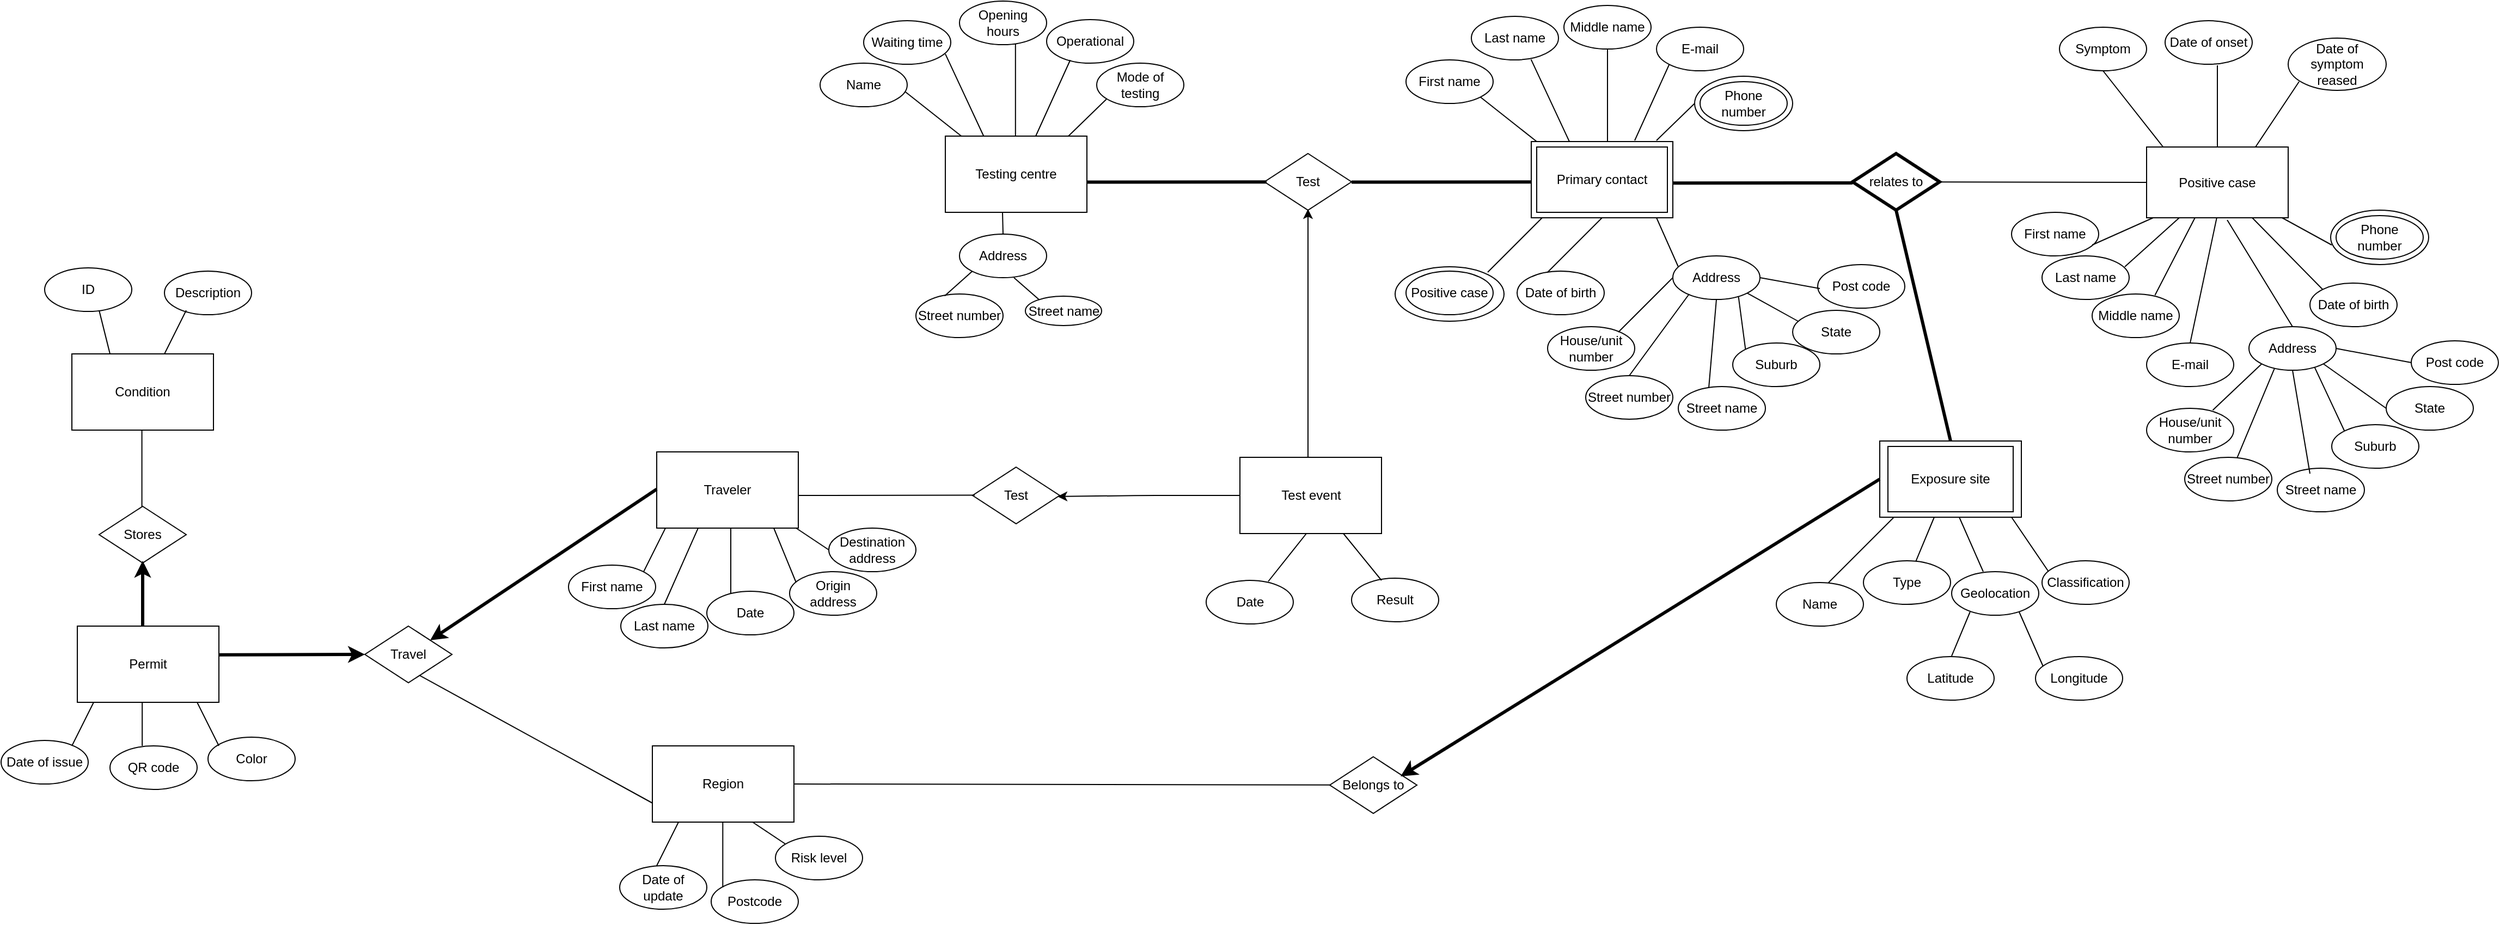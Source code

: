 <mxfile version="14.9.8" type="github">
  <diagram id="R2lEEEUBdFMjLlhIrx00" name="Page-1">
    <mxGraphModel dx="3709" dy="1049" grid="1" gridSize="10" guides="1" tooltips="1" connect="1" arrows="1" fold="1" page="1" pageScale="1" pageWidth="1100" pageHeight="850" math="0" shadow="0" extFonts="Permanent Marker^https://fonts.googleapis.com/css?family=Permanent+Marker">
      <root>
        <mxCell id="0" />
        <mxCell id="1" parent="0" />
        <mxCell id="YlgnMmfE0ZR5ilOv5xmK-1" value="Primary contact" style="rounded=0;whiteSpace=wrap;html=1;" parent="1" vertex="1">
          <mxGeometry x="-287" y="134" width="120" height="60" as="geometry" />
        </mxCell>
        <mxCell id="YlgnMmfE0ZR5ilOv5xmK-2" value="" style="rounded=0;whiteSpace=wrap;html=1;fillColor=none;" parent="1" vertex="1">
          <mxGeometry x="-292" y="129" width="130" height="70" as="geometry" />
        </mxCell>
        <mxCell id="YlgnMmfE0ZR5ilOv5xmK-4" value="" style="endArrow=none;html=1;entryX=1;entryY=1;entryDx=0;entryDy=0;" parent="1" target="YlgnMmfE0ZR5ilOv5xmK-8" edge="1">
          <mxGeometry width="50" height="50" relative="1" as="geometry">
            <mxPoint x="-287" y="129" as="sourcePoint" />
            <mxPoint x="-282" y="94" as="targetPoint" />
          </mxGeometry>
        </mxCell>
        <mxCell id="YlgnMmfE0ZR5ilOv5xmK-5" value="" style="endArrow=none;html=1;entryX=0.685;entryY=0.99;entryDx=0;entryDy=0;entryPerimeter=0;" parent="1" target="YlgnMmfE0ZR5ilOv5xmK-13" edge="1">
          <mxGeometry width="50" height="50" relative="1" as="geometry">
            <mxPoint x="-257" y="129" as="sourcePoint" />
            <mxPoint x="-252" y="94" as="targetPoint" />
          </mxGeometry>
        </mxCell>
        <mxCell id="YlgnMmfE0ZR5ilOv5xmK-6" value="" style="endArrow=none;html=1;entryX=0;entryY=1;entryDx=0;entryDy=0;" parent="1" target="YlgnMmfE0ZR5ilOv5xmK-15" edge="1">
          <mxGeometry width="50" height="50" relative="1" as="geometry">
            <mxPoint x="-197" y="128" as="sourcePoint" />
            <mxPoint x="-192" y="78" as="targetPoint" />
          </mxGeometry>
        </mxCell>
        <mxCell id="YlgnMmfE0ZR5ilOv5xmK-7" value="" style="endArrow=none;html=1;entryX=0;entryY=0.5;entryDx=0;entryDy=0;" parent="1" target="YlgnMmfE0ZR5ilOv5xmK-16" edge="1">
          <mxGeometry width="50" height="50" relative="1" as="geometry">
            <mxPoint x="-177" y="128" as="sourcePoint" />
            <mxPoint x="-167" y="88" as="targetPoint" />
          </mxGeometry>
        </mxCell>
        <mxCell id="YlgnMmfE0ZR5ilOv5xmK-8" value="First name" style="ellipse;whiteSpace=wrap;html=1;fillColor=none;gradientColor=none;" parent="1" vertex="1">
          <mxGeometry x="-407" y="54" width="80" height="40" as="geometry" />
        </mxCell>
        <mxCell id="YlgnMmfE0ZR5ilOv5xmK-9" value="" style="endArrow=none;html=1;entryX=0.5;entryY=1;entryDx=0;entryDy=0;" parent="1" target="YlgnMmfE0ZR5ilOv5xmK-14" edge="1">
          <mxGeometry width="50" height="50" relative="1" as="geometry">
            <mxPoint x="-222" y="129" as="sourcePoint" />
            <mxPoint x="-217" y="94" as="targetPoint" />
          </mxGeometry>
        </mxCell>
        <mxCell id="YlgnMmfE0ZR5ilOv5xmK-11" value="Phone number" style="ellipse;whiteSpace=wrap;html=1;fillColor=none;gradientColor=none;" parent="1" vertex="1">
          <mxGeometry x="-137" y="74" width="80" height="40" as="geometry" />
        </mxCell>
        <mxCell id="YlgnMmfE0ZR5ilOv5xmK-13" value="Last name" style="ellipse;whiteSpace=wrap;html=1;fillColor=none;gradientColor=none;" parent="1" vertex="1">
          <mxGeometry x="-347" y="14" width="80" height="40" as="geometry" />
        </mxCell>
        <mxCell id="YlgnMmfE0ZR5ilOv5xmK-14" value="Middle name" style="ellipse;whiteSpace=wrap;html=1;fillColor=none;gradientColor=none;" parent="1" vertex="1">
          <mxGeometry x="-262" y="4" width="80" height="40" as="geometry" />
        </mxCell>
        <mxCell id="YlgnMmfE0ZR5ilOv5xmK-15" value="E-mail" style="ellipse;whiteSpace=wrap;html=1;fillColor=none;gradientColor=none;" parent="1" vertex="1">
          <mxGeometry x="-177" y="24" width="80" height="40" as="geometry" />
        </mxCell>
        <mxCell id="YlgnMmfE0ZR5ilOv5xmK-16" value="" style="ellipse;whiteSpace=wrap;html=1;fillColor=none;gradientColor=none;" parent="1" vertex="1">
          <mxGeometry x="-142" y="69" width="90" height="50" as="geometry" />
        </mxCell>
        <mxCell id="YlgnMmfE0ZR5ilOv5xmK-17" value="" style="endArrow=none;html=1;" parent="1" edge="1">
          <mxGeometry width="50" height="50" relative="1" as="geometry">
            <mxPoint x="-332" y="249" as="sourcePoint" />
            <mxPoint x="-282" y="199" as="targetPoint" />
          </mxGeometry>
        </mxCell>
        <mxCell id="YlgnMmfE0ZR5ilOv5xmK-18" value="" style="endArrow=none;html=1;" parent="1" edge="1">
          <mxGeometry width="50" height="50" relative="1" as="geometry">
            <mxPoint x="-277" y="249" as="sourcePoint" />
            <mxPoint x="-227" y="199" as="targetPoint" />
          </mxGeometry>
        </mxCell>
        <mxCell id="YlgnMmfE0ZR5ilOv5xmK-20" value="" style="endArrow=none;html=1;" parent="1" edge="1">
          <mxGeometry width="50" height="50" relative="1" as="geometry">
            <mxPoint x="-157" y="244" as="sourcePoint" />
            <mxPoint x="-177" y="199" as="targetPoint" />
          </mxGeometry>
        </mxCell>
        <mxCell id="YlgnMmfE0ZR5ilOv5xmK-21" value="" style="endArrow=none;html=1;exitX=0.5;exitY=0;exitDx=0;exitDy=0;" parent="1" source="YlgnMmfE0ZR5ilOv5xmK-35" edge="1">
          <mxGeometry width="50" height="50" relative="1" as="geometry">
            <mxPoint x="-177" y="319" as="sourcePoint" />
            <mxPoint x="-147" y="269" as="targetPoint" />
          </mxGeometry>
        </mxCell>
        <mxCell id="YlgnMmfE0ZR5ilOv5xmK-22" value="" style="endArrow=none;html=1;entryX=1;entryY=1;entryDx=0;entryDy=0;" parent="1" target="YlgnMmfE0ZR5ilOv5xmK-32" edge="1">
          <mxGeometry width="50" height="50" relative="1" as="geometry">
            <mxPoint x="-47" y="294" as="sourcePoint" />
            <mxPoint x="-52" y="244" as="targetPoint" />
          </mxGeometry>
        </mxCell>
        <mxCell id="YlgnMmfE0ZR5ilOv5xmK-23" value="" style="endArrow=none;html=1;" parent="1" edge="1">
          <mxGeometry width="50" height="50" relative="1" as="geometry">
            <mxPoint x="-212" y="304" as="sourcePoint" />
            <mxPoint x="-162" y="254" as="targetPoint" />
          </mxGeometry>
        </mxCell>
        <mxCell id="YlgnMmfE0ZR5ilOv5xmK-24" value="" style="endArrow=none;html=1;entryX=1;entryY=0.5;entryDx=0;entryDy=0;" parent="1" target="YlgnMmfE0ZR5ilOv5xmK-32" edge="1">
          <mxGeometry width="50" height="50" relative="1" as="geometry">
            <mxPoint x="-27" y="264" as="sourcePoint" />
            <mxPoint x="-37" y="264" as="targetPoint" />
          </mxGeometry>
        </mxCell>
        <mxCell id="YlgnMmfE0ZR5ilOv5xmK-25" value="" style="endArrow=none;html=1;entryX=0.753;entryY=0.93;entryDx=0;entryDy=0;entryPerimeter=0;exitX=0;exitY=0;exitDx=0;exitDy=0;" parent="1" source="YlgnMmfE0ZR5ilOv5xmK-37" target="YlgnMmfE0ZR5ilOv5xmK-32" edge="1">
          <mxGeometry width="50" height="50" relative="1" as="geometry">
            <mxPoint x="-92" y="314" as="sourcePoint" />
            <mxPoint x="-92" y="264" as="targetPoint" />
          </mxGeometry>
        </mxCell>
        <mxCell id="YlgnMmfE0ZR5ilOv5xmK-26" value="" style="endArrow=none;html=1;entryX=0.5;entryY=1;entryDx=0;entryDy=0;exitX=0.35;exitY=0.03;exitDx=0;exitDy=0;exitPerimeter=0;" parent="1" source="YlgnMmfE0ZR5ilOv5xmK-36" target="YlgnMmfE0ZR5ilOv5xmK-32" edge="1">
          <mxGeometry width="50" height="50" relative="1" as="geometry">
            <mxPoint x="-137" y="324" as="sourcePoint" />
            <mxPoint x="-112" y="274" as="targetPoint" />
          </mxGeometry>
        </mxCell>
        <mxCell id="YlgnMmfE0ZR5ilOv5xmK-29" value="" style="ellipse;whiteSpace=wrap;html=1;fillColor=none;gradientColor=none;" parent="1" vertex="1">
          <mxGeometry x="-417" y="244" width="100" height="50" as="geometry" />
        </mxCell>
        <mxCell id="YlgnMmfE0ZR5ilOv5xmK-30" style="edgeStyle=orthogonalEdgeStyle;rounded=0;orthogonalLoop=1;jettySize=auto;html=1;exitX=0.5;exitY=1;exitDx=0;exitDy=0;" parent="1" source="YlgnMmfE0ZR5ilOv5xmK-29" target="YlgnMmfE0ZR5ilOv5xmK-29" edge="1">
          <mxGeometry relative="1" as="geometry" />
        </mxCell>
        <mxCell id="YlgnMmfE0ZR5ilOv5xmK-32" value="Address" style="ellipse;whiteSpace=wrap;html=1;fillColor=none;gradientColor=none;" parent="1" vertex="1">
          <mxGeometry x="-162" y="234" width="80" height="40" as="geometry" />
        </mxCell>
        <mxCell id="YlgnMmfE0ZR5ilOv5xmK-33" value="Date of birth" style="ellipse;whiteSpace=wrap;html=1;fillColor=none;gradientColor=none;" parent="1" vertex="1">
          <mxGeometry x="-305" y="248" width="80" height="40" as="geometry" />
        </mxCell>
        <mxCell id="YlgnMmfE0ZR5ilOv5xmK-34" value="House/unit number" style="ellipse;whiteSpace=wrap;html=1;fillColor=none;gradientColor=none;" parent="1" vertex="1">
          <mxGeometry x="-277" y="299" width="80" height="40" as="geometry" />
        </mxCell>
        <mxCell id="YlgnMmfE0ZR5ilOv5xmK-35" value="Street number" style="ellipse;whiteSpace=wrap;html=1;fillColor=none;gradientColor=none;" parent="1" vertex="1">
          <mxGeometry x="-242" y="344" width="80" height="40" as="geometry" />
        </mxCell>
        <mxCell id="YlgnMmfE0ZR5ilOv5xmK-36" value="Street name" style="ellipse;whiteSpace=wrap;html=1;fillColor=none;gradientColor=none;" parent="1" vertex="1">
          <mxGeometry x="-157" y="354" width="80" height="40" as="geometry" />
        </mxCell>
        <mxCell id="YlgnMmfE0ZR5ilOv5xmK-37" value="Suburb" style="ellipse;whiteSpace=wrap;html=1;fillColor=none;gradientColor=none;" parent="1" vertex="1">
          <mxGeometry x="-107" y="314" width="80" height="40" as="geometry" />
        </mxCell>
        <mxCell id="YlgnMmfE0ZR5ilOv5xmK-38" value="State" style="ellipse;whiteSpace=wrap;html=1;fillColor=none;gradientColor=none;" parent="1" vertex="1">
          <mxGeometry x="-52" y="284" width="80" height="40" as="geometry" />
        </mxCell>
        <mxCell id="YlgnMmfE0ZR5ilOv5xmK-39" value="Post code" style="ellipse;whiteSpace=wrap;html=1;fillColor=none;gradientColor=none;" parent="1" vertex="1">
          <mxGeometry x="-29" y="242" width="80" height="40" as="geometry" />
        </mxCell>
        <mxCell id="YlgnMmfE0ZR5ilOv5xmK-40" value="Positive case" style="ellipse;whiteSpace=wrap;html=1;fillColor=none;gradientColor=none;" parent="1" vertex="1">
          <mxGeometry x="-407" y="248" width="80" height="40" as="geometry" />
        </mxCell>
        <mxCell id="YlgnMmfE0ZR5ilOv5xmK-43" value="Positive case" style="rounded=0;whiteSpace=wrap;html=1;fillColor=none;" parent="1" vertex="1">
          <mxGeometry x="273" y="134" width="130" height="65" as="geometry" />
        </mxCell>
        <mxCell id="YlgnMmfE0ZR5ilOv5xmK-44" value="" style="endArrow=none;html=1;entryX=0.5;entryY=1;entryDx=0;entryDy=0;" parent="1" target="YlgnMmfE0ZR5ilOv5xmK-47" edge="1">
          <mxGeometry width="50" height="50" relative="1" as="geometry">
            <mxPoint x="288.2" y="134" as="sourcePoint" />
            <mxPoint x="253" y="58.6" as="targetPoint" />
          </mxGeometry>
        </mxCell>
        <mxCell id="YlgnMmfE0ZR5ilOv5xmK-45" value="" style="endArrow=none;html=1;exitX=0.5;exitY=0;exitDx=0;exitDy=0;" parent="1" source="YlgnMmfE0ZR5ilOv5xmK-43" edge="1">
          <mxGeometry width="50" height="50" relative="1" as="geometry">
            <mxPoint x="348.2" y="134" as="sourcePoint" />
            <mxPoint x="338" y="59" as="targetPoint" />
          </mxGeometry>
        </mxCell>
        <mxCell id="YlgnMmfE0ZR5ilOv5xmK-46" value="" style="endArrow=none;html=1;" parent="1" edge="1">
          <mxGeometry width="50" height="50" relative="1" as="geometry">
            <mxPoint x="373" y="134" as="sourcePoint" />
            <mxPoint x="413" y="74" as="targetPoint" />
          </mxGeometry>
        </mxCell>
        <mxCell id="YlgnMmfE0ZR5ilOv5xmK-47" value="Symptom" style="ellipse;whiteSpace=wrap;html=1;fillColor=none;gradientColor=none;" parent="1" vertex="1">
          <mxGeometry x="193" y="24" width="80" height="40" as="geometry" />
        </mxCell>
        <mxCell id="YlgnMmfE0ZR5ilOv5xmK-48" value="Date of onset" style="ellipse;whiteSpace=wrap;html=1;fillColor=none;gradientColor=none;" parent="1" vertex="1">
          <mxGeometry x="290" y="18" width="80" height="40" as="geometry" />
        </mxCell>
        <mxCell id="YlgnMmfE0ZR5ilOv5xmK-49" value="Date of symptom reased" style="ellipse;whiteSpace=wrap;html=1;fillColor=none;gradientColor=none;" parent="1" vertex="1">
          <mxGeometry x="403" y="34" width="90" height="48" as="geometry" />
        </mxCell>
        <mxCell id="YlgnMmfE0ZR5ilOv5xmK-50" value="" style="endArrow=none;html=1;exitX=0.5;exitY=0;exitDx=0;exitDy=0;" parent="1" source="YlgnMmfE0ZR5ilOv5xmK-61" edge="1">
          <mxGeometry width="50" height="50" relative="1" as="geometry">
            <mxPoint x="333" y="274" as="sourcePoint" />
            <mxPoint x="337.41" y="199.0" as="targetPoint" />
          </mxGeometry>
        </mxCell>
        <mxCell id="YlgnMmfE0ZR5ilOv5xmK-51" value="" style="endArrow=none;html=1;" parent="1" edge="1">
          <mxGeometry width="50" height="50" relative="1" as="geometry">
            <mxPoint x="223" y="224" as="sourcePoint" />
            <mxPoint x="279.0" y="199" as="targetPoint" />
          </mxGeometry>
        </mxCell>
        <mxCell id="YlgnMmfE0ZR5ilOv5xmK-52" value="" style="endArrow=none;html=1;" parent="1" edge="1">
          <mxGeometry width="50" height="50" relative="1" as="geometry">
            <mxPoint x="253" y="244" as="sourcePoint" />
            <mxPoint x="303.0" y="199" as="targetPoint" />
          </mxGeometry>
        </mxCell>
        <mxCell id="YlgnMmfE0ZR5ilOv5xmK-53" value="" style="endArrow=none;html=1;exitX=0.5;exitY=0;exitDx=0;exitDy=0;" parent="1" source="YlgnMmfE0ZR5ilOv5xmK-78" edge="1">
          <mxGeometry width="50" height="50" relative="1" as="geometry">
            <mxPoint x="383" y="324" as="sourcePoint" />
            <mxPoint x="347" y="201" as="targetPoint" />
          </mxGeometry>
        </mxCell>
        <mxCell id="YlgnMmfE0ZR5ilOv5xmK-54" value="" style="endArrow=none;html=1;exitX=0;exitY=0;exitDx=0;exitDy=0;" parent="1" source="YlgnMmfE0ZR5ilOv5xmK-63" edge="1">
          <mxGeometry width="50" height="50" relative="1" as="geometry">
            <mxPoint x="393" y="274" as="sourcePoint" />
            <mxPoint x="370.0" y="199" as="targetPoint" />
          </mxGeometry>
        </mxCell>
        <mxCell id="YlgnMmfE0ZR5ilOv5xmK-55" value="" style="endArrow=none;html=1;" parent="1" edge="1">
          <mxGeometry width="50" height="50" relative="1" as="geometry">
            <mxPoint x="443" y="224" as="sourcePoint" />
            <mxPoint x="397.41" y="199" as="targetPoint" />
          </mxGeometry>
        </mxCell>
        <mxCell id="YlgnMmfE0ZR5ilOv5xmK-56" value="" style="endArrow=none;html=1;exitX=0.721;exitY=0.029;exitDx=0;exitDy=0;exitPerimeter=0;" parent="1" source="YlgnMmfE0ZR5ilOv5xmK-60" edge="1">
          <mxGeometry width="50" height="50" relative="1" as="geometry">
            <mxPoint x="293" y="264" as="sourcePoint" />
            <mxPoint x="317.41" y="199" as="targetPoint" />
          </mxGeometry>
        </mxCell>
        <mxCell id="YlgnMmfE0ZR5ilOv5xmK-58" value="First name" style="ellipse;whiteSpace=wrap;html=1;fillColor=none;gradientColor=none;" parent="1" vertex="1">
          <mxGeometry x="149" y="194" width="80" height="40" as="geometry" />
        </mxCell>
        <mxCell id="YlgnMmfE0ZR5ilOv5xmK-59" value="Last name" style="ellipse;whiteSpace=wrap;html=1;fillColor=none;gradientColor=none;" parent="1" vertex="1">
          <mxGeometry x="177" y="234" width="80" height="40" as="geometry" />
        </mxCell>
        <mxCell id="YlgnMmfE0ZR5ilOv5xmK-60" value="Middle name" style="ellipse;whiteSpace=wrap;html=1;fillColor=none;gradientColor=none;" parent="1" vertex="1">
          <mxGeometry x="223" y="269" width="80" height="40" as="geometry" />
        </mxCell>
        <mxCell id="YlgnMmfE0ZR5ilOv5xmK-61" value="E-mail" style="ellipse;whiteSpace=wrap;html=1;fillColor=none;gradientColor=none;" parent="1" vertex="1">
          <mxGeometry x="273" y="314" width="80" height="40" as="geometry" />
        </mxCell>
        <mxCell id="YlgnMmfE0ZR5ilOv5xmK-63" value="Date of birth" style="ellipse;whiteSpace=wrap;html=1;fillColor=none;gradientColor=none;" parent="1" vertex="1">
          <mxGeometry x="423" y="259" width="80" height="40" as="geometry" />
        </mxCell>
        <mxCell id="YlgnMmfE0ZR5ilOv5xmK-66" value="House/unit number" style="ellipse;whiteSpace=wrap;html=1;fillColor=none;gradientColor=none;" parent="1" vertex="1">
          <mxGeometry x="273" y="374" width="80" height="40" as="geometry" />
        </mxCell>
        <mxCell id="YlgnMmfE0ZR5ilOv5xmK-67" value="Street number" style="ellipse;whiteSpace=wrap;html=1;fillColor=none;gradientColor=none;" parent="1" vertex="1">
          <mxGeometry x="308" y="419" width="80" height="40" as="geometry" />
        </mxCell>
        <mxCell id="YlgnMmfE0ZR5ilOv5xmK-68" value="Street name" style="ellipse;whiteSpace=wrap;html=1;fillColor=none;gradientColor=none;" parent="1" vertex="1">
          <mxGeometry x="393" y="429" width="80" height="40" as="geometry" />
        </mxCell>
        <mxCell id="YlgnMmfE0ZR5ilOv5xmK-69" value="Suburb" style="ellipse;whiteSpace=wrap;html=1;fillColor=none;gradientColor=none;" parent="1" vertex="1">
          <mxGeometry x="443" y="389" width="80" height="40" as="geometry" />
        </mxCell>
        <mxCell id="YlgnMmfE0ZR5ilOv5xmK-70" value="State" style="ellipse;whiteSpace=wrap;html=1;fillColor=none;gradientColor=none;" parent="1" vertex="1">
          <mxGeometry x="493" y="354" width="80" height="40" as="geometry" />
        </mxCell>
        <mxCell id="YlgnMmfE0ZR5ilOv5xmK-71" value="Post code" style="ellipse;whiteSpace=wrap;html=1;fillColor=none;gradientColor=none;" parent="1" vertex="1">
          <mxGeometry x="516" y="312" width="80" height="40" as="geometry" />
        </mxCell>
        <mxCell id="YlgnMmfE0ZR5ilOv5xmK-72" value="" style="endArrow=none;html=1;entryX=0.292;entryY=0.964;entryDx=0;entryDy=0;entryPerimeter=0;" parent="1" source="YlgnMmfE0ZR5ilOv5xmK-67" target="YlgnMmfE0ZR5ilOv5xmK-78" edge="1">
          <mxGeometry width="50" height="50" relative="1" as="geometry">
            <mxPoint x="318" y="434" as="sourcePoint" />
            <mxPoint x="373" y="359" as="targetPoint" />
          </mxGeometry>
        </mxCell>
        <mxCell id="YlgnMmfE0ZR5ilOv5xmK-73" value="" style="endArrow=none;html=1;entryX=1;entryY=1;entryDx=0;entryDy=0;exitX=0;exitY=0.5;exitDx=0;exitDy=0;" parent="1" source="YlgnMmfE0ZR5ilOv5xmK-70" target="YlgnMmfE0ZR5ilOv5xmK-78" edge="1">
          <mxGeometry width="50" height="50" relative="1" as="geometry">
            <mxPoint x="473" y="384" as="sourcePoint" />
            <mxPoint x="468" y="334" as="targetPoint" />
          </mxGeometry>
        </mxCell>
        <mxCell id="YlgnMmfE0ZR5ilOv5xmK-74" value="" style="endArrow=none;html=1;exitX=0.759;exitY=0.043;exitDx=0;exitDy=0;exitPerimeter=0;entryX=0;entryY=1;entryDx=0;entryDy=0;" parent="1" source="YlgnMmfE0ZR5ilOv5xmK-66" target="YlgnMmfE0ZR5ilOv5xmK-78" edge="1">
          <mxGeometry width="50" height="50" relative="1" as="geometry">
            <mxPoint x="308" y="394" as="sourcePoint" />
            <mxPoint x="358" y="344" as="targetPoint" />
          </mxGeometry>
        </mxCell>
        <mxCell id="YlgnMmfE0ZR5ilOv5xmK-75" value="" style="endArrow=none;html=1;entryX=1;entryY=0.5;entryDx=0;entryDy=0;exitX=0;exitY=0.5;exitDx=0;exitDy=0;" parent="1" source="YlgnMmfE0ZR5ilOv5xmK-71" target="YlgnMmfE0ZR5ilOv5xmK-78" edge="1">
          <mxGeometry width="50" height="50" relative="1" as="geometry">
            <mxPoint x="493" y="354" as="sourcePoint" />
            <mxPoint x="483" y="354" as="targetPoint" />
          </mxGeometry>
        </mxCell>
        <mxCell id="YlgnMmfE0ZR5ilOv5xmK-76" value="" style="endArrow=none;html=1;entryX=0.753;entryY=0.93;entryDx=0;entryDy=0;entryPerimeter=0;exitX=0;exitY=0;exitDx=0;exitDy=0;" parent="1" source="YlgnMmfE0ZR5ilOv5xmK-69" target="YlgnMmfE0ZR5ilOv5xmK-78" edge="1">
          <mxGeometry width="50" height="50" relative="1" as="geometry">
            <mxPoint x="424.716" y="409.858" as="sourcePoint" />
            <mxPoint x="428" y="354" as="targetPoint" />
          </mxGeometry>
        </mxCell>
        <mxCell id="YlgnMmfE0ZR5ilOv5xmK-77" value="" style="endArrow=none;html=1;entryX=0.5;entryY=1;entryDx=0;entryDy=0;" parent="1" target="YlgnMmfE0ZR5ilOv5xmK-78" edge="1">
          <mxGeometry width="50" height="50" relative="1" as="geometry">
            <mxPoint x="423" y="434" as="sourcePoint" />
            <mxPoint x="408" y="364" as="targetPoint" />
          </mxGeometry>
        </mxCell>
        <mxCell id="YlgnMmfE0ZR5ilOv5xmK-78" value="Address" style="ellipse;whiteSpace=wrap;html=1;fillColor=none;gradientColor=none;" parent="1" vertex="1">
          <mxGeometry x="367" y="299" width="80" height="40" as="geometry" />
        </mxCell>
        <mxCell id="YlgnMmfE0ZR5ilOv5xmK-83" value="Phone number" style="ellipse;whiteSpace=wrap;html=1;fillColor=none;gradientColor=none;" parent="1" vertex="1">
          <mxGeometry x="447" y="197" width="80" height="40" as="geometry" />
        </mxCell>
        <mxCell id="YlgnMmfE0ZR5ilOv5xmK-84" value="" style="ellipse;whiteSpace=wrap;html=1;fillColor=none;gradientColor=none;" parent="1" vertex="1">
          <mxGeometry x="442" y="192" width="90" height="50" as="geometry" />
        </mxCell>
        <mxCell id="YlgnMmfE0ZR5ilOv5xmK-86" value="" style="endArrow=none;html=1;strokeWidth=3;entryX=0;entryY=0.5;entryDx=0;entryDy=0;" parent="1" edge="1">
          <mxGeometry width="50" height="50" relative="1" as="geometry">
            <mxPoint x="-162" y="167.08" as="sourcePoint" />
            <mxPoint x="3" y="167" as="targetPoint" />
          </mxGeometry>
        </mxCell>
        <mxCell id="YlgnMmfE0ZR5ilOv5xmK-87" value="relates to" style="rhombus;whiteSpace=wrap;html=1;fillColor=none;gradientColor=none;strokeWidth=3;" parent="1" vertex="1">
          <mxGeometry x="3" y="140" width="80" height="52" as="geometry" />
        </mxCell>
        <mxCell id="YlgnMmfE0ZR5ilOv5xmK-88" value="" style="endArrow=none;html=1;entryX=0;entryY=0.5;entryDx=0;entryDy=0;" parent="1" target="YlgnMmfE0ZR5ilOv5xmK-43" edge="1">
          <mxGeometry width="50" height="50" relative="1" as="geometry">
            <mxPoint x="83" y="166.15" as="sourcePoint" />
            <mxPoint x="248.024" y="166.086" as="targetPoint" />
          </mxGeometry>
        </mxCell>
        <mxCell id="YlgnMmfE0ZR5ilOv5xmK-90" value="" style="endArrow=none;html=1;strokeWidth=3;entryX=0.5;entryY=0;entryDx=0;entryDy=0;" parent="1" target="YlgnMmfE0ZR5ilOv5xmK-91" edge="1">
          <mxGeometry width="50" height="50" relative="1" as="geometry">
            <mxPoint x="43" y="192.08" as="sourcePoint" />
            <mxPoint x="93" y="409" as="targetPoint" />
          </mxGeometry>
        </mxCell>
        <mxCell id="YlgnMmfE0ZR5ilOv5xmK-91" value="Exposure site" style="rounded=0;whiteSpace=wrap;html=1;fillColor=none;" parent="1" vertex="1">
          <mxGeometry x="28" y="404" width="130" height="70" as="geometry" />
        </mxCell>
        <mxCell id="YlgnMmfE0ZR5ilOv5xmK-94" value="" style="rounded=0;whiteSpace=wrap;html=1;fillColor=none;" parent="1" vertex="1">
          <mxGeometry x="35.5" y="409" width="115" height="60" as="geometry" />
        </mxCell>
        <mxCell id="YlgnMmfE0ZR5ilOv5xmK-95" value="" style="endArrow=none;html=1;" parent="1" edge="1">
          <mxGeometry width="50" height="50" relative="1" as="geometry">
            <mxPoint x="-19" y="534" as="sourcePoint" />
            <mxPoint x="41" y="474" as="targetPoint" />
          </mxGeometry>
        </mxCell>
        <mxCell id="YlgnMmfE0ZR5ilOv5xmK-96" value="" style="endArrow=none;html=1;startArrow=none;" parent="1" source="YlgnMmfE0ZR5ilOv5xmK-100" edge="1">
          <mxGeometry width="50" height="50" relative="1" as="geometry">
            <mxPoint x="28" y="524" as="sourcePoint" />
            <mxPoint x="78" y="474" as="targetPoint" />
          </mxGeometry>
        </mxCell>
        <mxCell id="YlgnMmfE0ZR5ilOv5xmK-97" value="" style="endArrow=none;html=1;" parent="1" edge="1">
          <mxGeometry width="50" height="50" relative="1" as="geometry">
            <mxPoint x="123" y="524" as="sourcePoint" />
            <mxPoint x="101" y="474" as="targetPoint" />
          </mxGeometry>
        </mxCell>
        <mxCell id="YlgnMmfE0ZR5ilOv5xmK-98" value="" style="endArrow=none;html=1;" parent="1" edge="1">
          <mxGeometry width="50" height="50" relative="1" as="geometry">
            <mxPoint x="183" y="524" as="sourcePoint" />
            <mxPoint x="149" y="474" as="targetPoint" />
          </mxGeometry>
        </mxCell>
        <mxCell id="YlgnMmfE0ZR5ilOv5xmK-99" value="Name" style="ellipse;whiteSpace=wrap;html=1;fillColor=none;gradientColor=none;" parent="1" vertex="1">
          <mxGeometry x="-67" y="534" width="80" height="40" as="geometry" />
        </mxCell>
        <mxCell id="YlgnMmfE0ZR5ilOv5xmK-100" value="Type" style="ellipse;whiteSpace=wrap;html=1;fillColor=none;gradientColor=none;" parent="1" vertex="1">
          <mxGeometry x="13" y="514" width="80" height="40" as="geometry" />
        </mxCell>
        <mxCell id="YlgnMmfE0ZR5ilOv5xmK-102" value="Geolocation" style="ellipse;whiteSpace=wrap;html=1;fillColor=none;gradientColor=none;" parent="1" vertex="1">
          <mxGeometry x="94" y="524" width="80" height="40" as="geometry" />
        </mxCell>
        <mxCell id="YlgnMmfE0ZR5ilOv5xmK-103" value="Classification" style="ellipse;whiteSpace=wrap;html=1;fillColor=none;gradientColor=none;" parent="1" vertex="1">
          <mxGeometry x="177" y="514" width="80" height="40" as="geometry" />
        </mxCell>
        <mxCell id="YlgnMmfE0ZR5ilOv5xmK-104" value="" style="endArrow=none;html=1;" parent="1" edge="1">
          <mxGeometry width="50" height="50" relative="1" as="geometry">
            <mxPoint x="178" y="611" as="sourcePoint" />
            <mxPoint x="156.0" y="561" as="targetPoint" />
          </mxGeometry>
        </mxCell>
        <mxCell id="YlgnMmfE0ZR5ilOv5xmK-105" value="" style="endArrow=none;html=1;startArrow=none;" parent="1" edge="1">
          <mxGeometry width="50" height="50" relative="1" as="geometry">
            <mxPoint x="94" y="601.41" as="sourcePoint" />
            <mxPoint x="110.896" y="560.995" as="targetPoint" />
          </mxGeometry>
        </mxCell>
        <mxCell id="YlgnMmfE0ZR5ilOv5xmK-106" value="Latitude" style="ellipse;whiteSpace=wrap;html=1;fillColor=none;gradientColor=none;" parent="1" vertex="1">
          <mxGeometry x="53" y="602" width="80" height="40" as="geometry" />
        </mxCell>
        <mxCell id="YlgnMmfE0ZR5ilOv5xmK-107" value="Longitude" style="ellipse;whiteSpace=wrap;html=1;fillColor=none;gradientColor=none;" parent="1" vertex="1">
          <mxGeometry x="171" y="602" width="80" height="40" as="geometry" />
        </mxCell>
        <mxCell id="YlgnMmfE0ZR5ilOv5xmK-108" value="Test" style="rhombus;whiteSpace=wrap;html=1;fillColor=none;gradientColor=none;" parent="1" vertex="1">
          <mxGeometry x="-537" y="140" width="80" height="52" as="geometry" />
        </mxCell>
        <mxCell id="YlgnMmfE0ZR5ilOv5xmK-109" value="" style="endArrow=none;html=1;strokeWidth=3;entryX=0;entryY=0.5;entryDx=0;entryDy=0;" parent="1" edge="1">
          <mxGeometry width="50" height="50" relative="1" as="geometry">
            <mxPoint x="-457" y="166.24" as="sourcePoint" />
            <mxPoint x="-292" y="166.16" as="targetPoint" />
          </mxGeometry>
        </mxCell>
        <mxCell id="YlgnMmfE0ZR5ilOv5xmK-110" value="" style="endArrow=none;html=1;strokeWidth=3;entryX=0;entryY=0.5;entryDx=0;entryDy=0;" parent="1" edge="1">
          <mxGeometry width="50" height="50" relative="1" as="geometry">
            <mxPoint x="-700.0" y="166.24" as="sourcePoint" />
            <mxPoint x="-535" y="166.16" as="targetPoint" />
          </mxGeometry>
        </mxCell>
        <mxCell id="YlgnMmfE0ZR5ilOv5xmK-111" value="Testing centre" style="rounded=0;whiteSpace=wrap;html=1;fillColor=none;" parent="1" vertex="1">
          <mxGeometry x="-830" y="124" width="130" height="70" as="geometry" />
        </mxCell>
        <mxCell id="YlgnMmfE0ZR5ilOv5xmK-112" value="" style="endArrow=none;html=1;entryX=1;entryY=1;entryDx=0;entryDy=0;" parent="1" edge="1">
          <mxGeometry width="50" height="50" relative="1" as="geometry">
            <mxPoint x="-815.28" y="124" as="sourcePoint" />
            <mxPoint x="-866.996" y="83.142" as="targetPoint" />
          </mxGeometry>
        </mxCell>
        <mxCell id="YlgnMmfE0ZR5ilOv5xmK-113" value="" style="endArrow=none;html=1;entryX=0.685;entryY=0.99;entryDx=0;entryDy=0;entryPerimeter=0;" parent="1" edge="1">
          <mxGeometry width="50" height="50" relative="1" as="geometry">
            <mxPoint x="-794.8" y="124" as="sourcePoint" />
            <mxPoint x="-830.0" y="48.6" as="targetPoint" />
          </mxGeometry>
        </mxCell>
        <mxCell id="YlgnMmfE0ZR5ilOv5xmK-114" value="" style="endArrow=none;html=1;entryX=0.5;entryY=1;entryDx=0;entryDy=0;" parent="1" edge="1">
          <mxGeometry width="50" height="50" relative="1" as="geometry">
            <mxPoint x="-765.59" y="124" as="sourcePoint" />
            <mxPoint x="-765.59" y="39" as="targetPoint" />
          </mxGeometry>
        </mxCell>
        <mxCell id="YlgnMmfE0ZR5ilOv5xmK-115" value="" style="endArrow=none;html=1;entryX=0;entryY=1;entryDx=0;entryDy=0;" parent="1" edge="1">
          <mxGeometry width="50" height="50" relative="1" as="geometry">
            <mxPoint x="-747" y="124" as="sourcePoint" />
            <mxPoint x="-715.284" y="54.142" as="targetPoint" />
          </mxGeometry>
        </mxCell>
        <mxCell id="YlgnMmfE0ZR5ilOv5xmK-116" value="" style="endArrow=none;html=1;entryX=0;entryY=0.5;entryDx=0;entryDy=0;" parent="1" edge="1">
          <mxGeometry width="50" height="50" relative="1" as="geometry">
            <mxPoint x="-717" y="124" as="sourcePoint" />
            <mxPoint x="-682" y="90" as="targetPoint" />
          </mxGeometry>
        </mxCell>
        <mxCell id="YlgnMmfE0ZR5ilOv5xmK-117" value="Name" style="ellipse;whiteSpace=wrap;html=1;fillColor=none;gradientColor=none;" parent="1" vertex="1">
          <mxGeometry x="-945" y="57" width="80" height="40" as="geometry" />
        </mxCell>
        <mxCell id="YlgnMmfE0ZR5ilOv5xmK-118" value="&lt;span&gt;Waiting time&lt;/span&gt;" style="ellipse;whiteSpace=wrap;html=1;fillColor=none;gradientColor=none;" parent="1" vertex="1">
          <mxGeometry x="-905" y="18" width="80" height="40" as="geometry" />
        </mxCell>
        <mxCell id="YlgnMmfE0ZR5ilOv5xmK-119" value="Opening hours" style="ellipse;whiteSpace=wrap;html=1;fillColor=none;gradientColor=none;" parent="1" vertex="1">
          <mxGeometry x="-817" width="80" height="40" as="geometry" />
        </mxCell>
        <mxCell id="YlgnMmfE0ZR5ilOv5xmK-120" value="Mode of testing" style="ellipse;whiteSpace=wrap;html=1;fillColor=none;gradientColor=none;" parent="1" vertex="1">
          <mxGeometry x="-691" y="57" width="80" height="40" as="geometry" />
        </mxCell>
        <mxCell id="YlgnMmfE0ZR5ilOv5xmK-121" value="Operational" style="ellipse;whiteSpace=wrap;html=1;fillColor=none;gradientColor=none;" parent="1" vertex="1">
          <mxGeometry x="-737" y="17" width="80" height="40" as="geometry" />
        </mxCell>
        <mxCell id="YlgnMmfE0ZR5ilOv5xmK-122" value="" style="endArrow=none;html=1;entryX=0.5;entryY=1;entryDx=0;entryDy=0;exitX=0.5;exitY=0;exitDx=0;exitDy=0;" parent="1" source="YlgnMmfE0ZR5ilOv5xmK-123" edge="1">
          <mxGeometry width="50" height="50" relative="1" as="geometry">
            <mxPoint x="-777" y="244" as="sourcePoint" />
            <mxPoint x="-777.5" y="194" as="targetPoint" />
          </mxGeometry>
        </mxCell>
        <mxCell id="YlgnMmfE0ZR5ilOv5xmK-123" value="Address" style="ellipse;whiteSpace=wrap;html=1;fillColor=none;gradientColor=none;" parent="1" vertex="1">
          <mxGeometry x="-817" y="214" width="80" height="40" as="geometry" />
        </mxCell>
        <mxCell id="YlgnMmfE0ZR5ilOv5xmK-124" value="" style="endArrow=none;html=1;entryX=0;entryY=1;entryDx=0;entryDy=0;exitX=0.33;exitY=0.043;exitDx=0;exitDy=0;exitPerimeter=0;" parent="1" source="YlgnMmfE0ZR5ilOv5xmK-126" target="YlgnMmfE0ZR5ilOv5xmK-123" edge="1">
          <mxGeometry width="50" height="50" relative="1" as="geometry">
            <mxPoint x="-831" y="272" as="sourcePoint" />
            <mxPoint x="-827.5" y="236.0" as="targetPoint" />
          </mxGeometry>
        </mxCell>
        <mxCell id="YlgnMmfE0ZR5ilOv5xmK-125" value="" style="endArrow=none;html=1;entryX=0.5;entryY=1;entryDx=0;entryDy=0;exitX=0.183;exitY=0.127;exitDx=0;exitDy=0;exitPerimeter=0;" parent="1" source="YlgnMmfE0ZR5ilOv5xmK-127" edge="1">
          <mxGeometry width="50" height="50" relative="1" as="geometry">
            <mxPoint x="-746.5" y="278" as="sourcePoint" />
            <mxPoint x="-767" y="254.0" as="targetPoint" />
          </mxGeometry>
        </mxCell>
        <mxCell id="YlgnMmfE0ZR5ilOv5xmK-126" value="Street number" style="ellipse;whiteSpace=wrap;html=1;fillColor=none;gradientColor=none;" parent="1" vertex="1">
          <mxGeometry x="-857" y="269" width="80" height="40" as="geometry" />
        </mxCell>
        <mxCell id="YlgnMmfE0ZR5ilOv5xmK-127" value="Street name" style="ellipse;whiteSpace=wrap;html=1;fillColor=none;gradientColor=none;" parent="1" vertex="1">
          <mxGeometry x="-756.5" y="271" width="70" height="27" as="geometry" />
        </mxCell>
        <mxCell id="YlgnMmfE0ZR5ilOv5xmK-129" value="" style="endArrow=classic;html=1;strokeWidth=1;" parent="1" edge="1">
          <mxGeometry width="50" height="50" relative="1" as="geometry">
            <mxPoint x="-497" y="419" as="sourcePoint" />
            <mxPoint x="-497" y="191" as="targetPoint" />
            <Array as="points">
              <mxPoint x="-497" y="244" />
            </Array>
          </mxGeometry>
        </mxCell>
        <mxCell id="YlgnMmfE0ZR5ilOv5xmK-130" value="Test event" style="rounded=0;whiteSpace=wrap;html=1;fillColor=none;" parent="1" vertex="1">
          <mxGeometry x="-559.5" y="419" width="130" height="70" as="geometry" />
        </mxCell>
        <mxCell id="YlgnMmfE0ZR5ilOv5xmK-131" value="" style="endArrow=none;html=1;entryX=0;entryY=0.5;entryDx=0;entryDy=0;" parent="1" edge="1">
          <mxGeometry width="50" height="50" relative="1" as="geometry">
            <mxPoint x="-533.5" y="533" as="sourcePoint" />
            <mxPoint x="-498.5" y="489" as="targetPoint" />
          </mxGeometry>
        </mxCell>
        <mxCell id="YlgnMmfE0ZR5ilOv5xmK-132" value="" style="endArrow=none;html=1;entryX=0;entryY=0.5;entryDx=0;entryDy=0;" parent="1" edge="1">
          <mxGeometry width="50" height="50" relative="1" as="geometry">
            <mxPoint x="-429.5" y="532" as="sourcePoint" />
            <mxPoint x="-464.5" y="489" as="targetPoint" />
          </mxGeometry>
        </mxCell>
        <mxCell id="YlgnMmfE0ZR5ilOv5xmK-133" value="Date" style="ellipse;whiteSpace=wrap;html=1;fillColor=none;gradientColor=none;" parent="1" vertex="1">
          <mxGeometry x="-590.5" y="532" width="80" height="40" as="geometry" />
        </mxCell>
        <mxCell id="YlgnMmfE0ZR5ilOv5xmK-134" value="Result" style="ellipse;whiteSpace=wrap;html=1;fillColor=none;gradientColor=none;" parent="1" vertex="1">
          <mxGeometry x="-457" y="530" width="80" height="40" as="geometry" />
        </mxCell>
        <mxCell id="YlgnMmfE0ZR5ilOv5xmK-135" value="" style="endArrow=classic;html=1;strokeWidth=1;exitX=0;exitY=0.5;exitDx=0;exitDy=0;" parent="1" source="YlgnMmfE0ZR5ilOv5xmK-130" edge="1">
          <mxGeometry width="50" height="50" relative="1" as="geometry">
            <mxPoint x="-699.5" y="581" as="sourcePoint" />
            <mxPoint x="-727" y="455" as="targetPoint" />
            <Array as="points">
              <mxPoint x="-646.5" y="454" />
            </Array>
          </mxGeometry>
        </mxCell>
        <mxCell id="YlgnMmfE0ZR5ilOv5xmK-138" value="Traveler" style="rounded=0;whiteSpace=wrap;html=1;fillColor=none;" parent="1" vertex="1">
          <mxGeometry x="-1095" y="414" width="130" height="70" as="geometry" />
        </mxCell>
        <mxCell id="YlgnMmfE0ZR5ilOv5xmK-139" value="Test" style="rhombus;whiteSpace=wrap;html=1;fillColor=none;gradientColor=none;" parent="1" vertex="1">
          <mxGeometry x="-805" y="428" width="80" height="52" as="geometry" />
        </mxCell>
        <mxCell id="YlgnMmfE0ZR5ilOv5xmK-140" value="" style="endArrow=none;html=1;entryX=0;entryY=0.5;entryDx=0;entryDy=0;" parent="1" edge="1">
          <mxGeometry width="50" height="50" relative="1" as="geometry">
            <mxPoint x="-965" y="454" as="sourcePoint" />
            <mxPoint x="-803" y="453.76" as="targetPoint" />
          </mxGeometry>
        </mxCell>
        <mxCell id="YlgnMmfE0ZR5ilOv5xmK-141" value="" style="endArrow=none;html=1;entryX=0.5;entryY=1;entryDx=0;entryDy=0;" parent="1" edge="1">
          <mxGeometry width="50" height="50" relative="1" as="geometry">
            <mxPoint x="-1027" y="544" as="sourcePoint" />
            <mxPoint x="-1027" y="484" as="targetPoint" />
          </mxGeometry>
        </mxCell>
        <mxCell id="YlgnMmfE0ZR5ilOv5xmK-142" value="" style="endArrow=none;html=1;entryX=0.5;entryY=1;entryDx=0;entryDy=0;exitX=0.5;exitY=0;exitDx=0;exitDy=0;" parent="1" source="YlgnMmfE0ZR5ilOv5xmK-147" edge="1">
          <mxGeometry width="50" height="50" relative="1" as="geometry">
            <mxPoint x="-1067" y="534" as="sourcePoint" />
            <mxPoint x="-1057" y="484" as="targetPoint" />
          </mxGeometry>
        </mxCell>
        <mxCell id="YlgnMmfE0ZR5ilOv5xmK-143" value="" style="endArrow=none;html=1;entryX=0.5;entryY=1;entryDx=0;entryDy=0;" parent="1" edge="1">
          <mxGeometry width="50" height="50" relative="1" as="geometry">
            <mxPoint x="-967" y="534" as="sourcePoint" />
            <mxPoint x="-987.5" y="484" as="targetPoint" />
          </mxGeometry>
        </mxCell>
        <mxCell id="YlgnMmfE0ZR5ilOv5xmK-144" value="" style="endArrow=none;html=1;entryX=0.5;entryY=1;entryDx=0;entryDy=0;" parent="1" edge="1">
          <mxGeometry width="50" height="50" relative="1" as="geometry">
            <mxPoint x="-1107" y="524" as="sourcePoint" />
            <mxPoint x="-1087" y="484" as="targetPoint" />
          </mxGeometry>
        </mxCell>
        <mxCell id="YlgnMmfE0ZR5ilOv5xmK-145" value="" style="endArrow=none;html=1;entryX=0.5;entryY=1;entryDx=0;entryDy=0;" parent="1" edge="1">
          <mxGeometry width="50" height="50" relative="1" as="geometry">
            <mxPoint x="-937" y="504" as="sourcePoint" />
            <mxPoint x="-967" y="484" as="targetPoint" />
          </mxGeometry>
        </mxCell>
        <mxCell id="YlgnMmfE0ZR5ilOv5xmK-146" value="First name" style="ellipse;whiteSpace=wrap;html=1;fillColor=none;gradientColor=none;" parent="1" vertex="1">
          <mxGeometry x="-1176" y="518" width="80" height="40" as="geometry" />
        </mxCell>
        <mxCell id="YlgnMmfE0ZR5ilOv5xmK-147" value="Last name" style="ellipse;whiteSpace=wrap;html=1;fillColor=none;gradientColor=none;" parent="1" vertex="1">
          <mxGeometry x="-1128" y="554" width="80" height="40" as="geometry" />
        </mxCell>
        <mxCell id="YlgnMmfE0ZR5ilOv5xmK-148" value="Date" style="ellipse;whiteSpace=wrap;html=1;fillColor=none;gradientColor=none;" parent="1" vertex="1">
          <mxGeometry x="-1049" y="542" width="80" height="40" as="geometry" />
        </mxCell>
        <mxCell id="YlgnMmfE0ZR5ilOv5xmK-149" value="Origin address" style="ellipse;whiteSpace=wrap;html=1;fillColor=none;gradientColor=none;" parent="1" vertex="1">
          <mxGeometry x="-973" y="524" width="80" height="40" as="geometry" />
        </mxCell>
        <mxCell id="YlgnMmfE0ZR5ilOv5xmK-150" value="Destination address" style="ellipse;whiteSpace=wrap;html=1;fillColor=none;gradientColor=none;" parent="1" vertex="1">
          <mxGeometry x="-937" y="484" width="80" height="40" as="geometry" />
        </mxCell>
        <mxCell id="YlgnMmfE0ZR5ilOv5xmK-151" value="Travel" style="rhombus;whiteSpace=wrap;html=1;fillColor=none;gradientColor=none;" parent="1" vertex="1">
          <mxGeometry x="-1363" y="574" width="80" height="52" as="geometry" />
        </mxCell>
        <mxCell id="YlgnMmfE0ZR5ilOv5xmK-152" value="Region" style="rounded=0;whiteSpace=wrap;html=1;fillColor=none;" parent="1" vertex="1">
          <mxGeometry x="-1099" y="684" width="130" height="70" as="geometry" />
        </mxCell>
        <mxCell id="YlgnMmfE0ZR5ilOv5xmK-154" value="Permit" style="rounded=0;whiteSpace=wrap;html=1;fillColor=none;" parent="1" vertex="1">
          <mxGeometry x="-1627" y="574" width="130" height="70" as="geometry" />
        </mxCell>
        <mxCell id="YlgnMmfE0ZR5ilOv5xmK-155" value="" style="endArrow=classic;html=1;strokeWidth=3;exitX=0;exitY=0.5;exitDx=0;exitDy=0;entryX=1;entryY=0;entryDx=0;entryDy=0;" parent="1" target="YlgnMmfE0ZR5ilOv5xmK-151" edge="1">
          <mxGeometry width="50" height="50" relative="1" as="geometry">
            <mxPoint x="-1095" y="448.29" as="sourcePoint" />
            <mxPoint x="-1262.5" y="449.29" as="targetPoint" />
            <Array as="points" />
          </mxGeometry>
        </mxCell>
        <mxCell id="YlgnMmfE0ZR5ilOv5xmK-156" value="" style="endArrow=none;html=1;entryX=0;entryY=0.75;entryDx=0;entryDy=0;exitX=0.629;exitY=0.872;exitDx=0;exitDy=0;exitPerimeter=0;" parent="1" source="YlgnMmfE0ZR5ilOv5xmK-151" target="YlgnMmfE0ZR5ilOv5xmK-152" edge="1">
          <mxGeometry width="50" height="50" relative="1" as="geometry">
            <mxPoint x="-1257" y="654" as="sourcePoint" />
            <mxPoint x="-1095" y="653.76" as="targetPoint" />
          </mxGeometry>
        </mxCell>
        <mxCell id="YlgnMmfE0ZR5ilOv5xmK-160" value="" style="endArrow=classic;html=1;strokeWidth=3;entryX=0;entryY=0.5;entryDx=0;entryDy=0;exitX=0.999;exitY=0.376;exitDx=0;exitDy=0;exitPerimeter=0;" parent="1" source="YlgnMmfE0ZR5ilOv5xmK-154" edge="1">
          <mxGeometry width="50" height="50" relative="1" as="geometry">
            <mxPoint x="-1496" y="600" as="sourcePoint" />
            <mxPoint x="-1363" y="600" as="targetPoint" />
          </mxGeometry>
        </mxCell>
        <mxCell id="YlgnMmfE0ZR5ilOv5xmK-161" value="" style="endArrow=none;html=1;entryX=0.5;entryY=1;entryDx=0;entryDy=0;" parent="1" edge="1">
          <mxGeometry width="50" height="50" relative="1" as="geometry">
            <mxPoint x="-1095" y="794" as="sourcePoint" />
            <mxPoint x="-1075" y="754" as="targetPoint" />
            <Array as="points">
              <mxPoint x="-1075" y="754" />
            </Array>
          </mxGeometry>
        </mxCell>
        <mxCell id="YlgnMmfE0ZR5ilOv5xmK-162" value="" style="endArrow=none;html=1;entryX=0.5;entryY=1;entryDx=0;entryDy=0;" parent="1" edge="1">
          <mxGeometry width="50" height="50" relative="1" as="geometry">
            <mxPoint x="-1034.34" y="814" as="sourcePoint" />
            <mxPoint x="-1034.34" y="754" as="targetPoint" />
            <Array as="points">
              <mxPoint x="-1034.34" y="814" />
              <mxPoint x="-1034.34" y="804" />
            </Array>
          </mxGeometry>
        </mxCell>
        <mxCell id="YlgnMmfE0ZR5ilOv5xmK-163" value="" style="endArrow=none;html=1;entryX=0.5;entryY=1;entryDx=0;entryDy=0;" parent="1" edge="1">
          <mxGeometry width="50" height="50" relative="1" as="geometry">
            <mxPoint x="-977" y="774" as="sourcePoint" />
            <mxPoint x="-1007" y="754" as="targetPoint" />
          </mxGeometry>
        </mxCell>
        <mxCell id="YlgnMmfE0ZR5ilOv5xmK-164" value="Date of update" style="ellipse;whiteSpace=wrap;html=1;fillColor=none;gradientColor=none;" parent="1" vertex="1">
          <mxGeometry x="-1129" y="794" width="80" height="40" as="geometry" />
        </mxCell>
        <mxCell id="YlgnMmfE0ZR5ilOv5xmK-165" value="Postcode" style="ellipse;whiteSpace=wrap;html=1;fillColor=none;gradientColor=none;" parent="1" vertex="1">
          <mxGeometry x="-1045" y="807" width="80" height="40" as="geometry" />
        </mxCell>
        <mxCell id="YlgnMmfE0ZR5ilOv5xmK-166" value="Risk level" style="ellipse;whiteSpace=wrap;html=1;fillColor=none;gradientColor=none;" parent="1" vertex="1">
          <mxGeometry x="-986" y="767" width="80" height="40" as="geometry" />
        </mxCell>
        <mxCell id="YlgnMmfE0ZR5ilOv5xmK-167" value="" style="endArrow=classic;html=1;strokeWidth=3;" parent="1" edge="1">
          <mxGeometry width="50" height="50" relative="1" as="geometry">
            <mxPoint x="-1567" y="574" as="sourcePoint" />
            <mxPoint x="-1567" y="514" as="targetPoint" />
          </mxGeometry>
        </mxCell>
        <mxCell id="YlgnMmfE0ZR5ilOv5xmK-168" value="Stores" style="rhombus;whiteSpace=wrap;html=1;fillColor=none;gradientColor=none;" parent="1" vertex="1">
          <mxGeometry x="-1607" y="464" width="80" height="52" as="geometry" />
        </mxCell>
        <mxCell id="YlgnMmfE0ZR5ilOv5xmK-171" value="Condition" style="rounded=0;whiteSpace=wrap;html=1;fillColor=none;" parent="1" vertex="1">
          <mxGeometry x="-1632" y="324" width="130" height="70" as="geometry" />
        </mxCell>
        <mxCell id="YlgnMmfE0ZR5ilOv5xmK-172" value="" style="endArrow=none;html=1;strokeWidth=1;" parent="1" edge="1">
          <mxGeometry width="50" height="50" relative="1" as="geometry">
            <mxPoint x="-1547" y="324" as="sourcePoint" />
            <mxPoint x="-1527" y="284" as="targetPoint" />
          </mxGeometry>
        </mxCell>
        <mxCell id="YlgnMmfE0ZR5ilOv5xmK-173" value="" style="endArrow=none;html=1;strokeWidth=1;" parent="1" edge="1">
          <mxGeometry width="50" height="50" relative="1" as="geometry">
            <mxPoint x="-1597" y="324" as="sourcePoint" />
            <mxPoint x="-1607" y="284" as="targetPoint" />
          </mxGeometry>
        </mxCell>
        <mxCell id="YlgnMmfE0ZR5ilOv5xmK-174" value="ID" style="ellipse;whiteSpace=wrap;html=1;fillColor=none;gradientColor=none;" parent="1" vertex="1">
          <mxGeometry x="-1657" y="245" width="80" height="40" as="geometry" />
        </mxCell>
        <mxCell id="YlgnMmfE0ZR5ilOv5xmK-175" value="Description" style="ellipse;whiteSpace=wrap;html=1;fillColor=none;gradientColor=none;" parent="1" vertex="1">
          <mxGeometry x="-1547" y="248" width="80" height="40" as="geometry" />
        </mxCell>
        <mxCell id="YlgnMmfE0ZR5ilOv5xmK-176" value="" style="endArrow=none;html=1;strokeWidth=1;" parent="1" edge="1">
          <mxGeometry width="50" height="50" relative="1" as="geometry">
            <mxPoint x="-1567.71" y="464" as="sourcePoint" />
            <mxPoint x="-1567.71" y="394" as="targetPoint" />
          </mxGeometry>
        </mxCell>
        <mxCell id="YlgnMmfE0ZR5ilOv5xmK-177" value="" style="endArrow=none;html=1;entryX=0.5;entryY=1;entryDx=0;entryDy=0;" parent="1" edge="1">
          <mxGeometry width="50" height="50" relative="1" as="geometry">
            <mxPoint x="-1632" y="684" as="sourcePoint" />
            <mxPoint x="-1612" y="644" as="targetPoint" />
          </mxGeometry>
        </mxCell>
        <mxCell id="YlgnMmfE0ZR5ilOv5xmK-178" value="" style="endArrow=none;html=1;entryX=0.5;entryY=1;entryDx=0;entryDy=0;" parent="1" edge="1">
          <mxGeometry width="50" height="50" relative="1" as="geometry">
            <mxPoint x="-1497" y="684" as="sourcePoint" />
            <mxPoint x="-1517" y="644" as="targetPoint" />
          </mxGeometry>
        </mxCell>
        <mxCell id="YlgnMmfE0ZR5ilOv5xmK-179" value="" style="endArrow=none;html=1;entryX=0.5;entryY=1;entryDx=0;entryDy=0;" parent="1" edge="1">
          <mxGeometry width="50" height="50" relative="1" as="geometry">
            <mxPoint x="-1567.42" y="684" as="sourcePoint" />
            <mxPoint x="-1567.42" y="644" as="targetPoint" />
          </mxGeometry>
        </mxCell>
        <mxCell id="YlgnMmfE0ZR5ilOv5xmK-180" value="Date of issue" style="ellipse;whiteSpace=wrap;html=1;fillColor=none;gradientColor=none;" parent="1" vertex="1">
          <mxGeometry x="-1697" y="679" width="80" height="40" as="geometry" />
        </mxCell>
        <mxCell id="YlgnMmfE0ZR5ilOv5xmK-181" value="QR code" style="ellipse;whiteSpace=wrap;html=1;fillColor=none;gradientColor=none;" parent="1" vertex="1">
          <mxGeometry x="-1597" y="684" width="80" height="40" as="geometry" />
        </mxCell>
        <mxCell id="YlgnMmfE0ZR5ilOv5xmK-182" value="Color" style="ellipse;whiteSpace=wrap;html=1;fillColor=none;gradientColor=none;" parent="1" vertex="1">
          <mxGeometry x="-1507" y="676" width="80" height="40" as="geometry" />
        </mxCell>
        <mxCell id="YlgnMmfE0ZR5ilOv5xmK-183" value="Belongs to" style="rhombus;whiteSpace=wrap;html=1;fillColor=none;gradientColor=none;" parent="1" vertex="1">
          <mxGeometry x="-477" y="694" width="80" height="52" as="geometry" />
        </mxCell>
        <mxCell id="YlgnMmfE0ZR5ilOv5xmK-184" value="" style="endArrow=classic;html=1;strokeWidth=3;exitX=0;exitY=0.5;exitDx=0;exitDy=0;" parent="1" source="YlgnMmfE0ZR5ilOv5xmK-91" edge="1">
          <mxGeometry width="50" height="50" relative="1" as="geometry">
            <mxPoint x="-322" y="642" as="sourcePoint" />
            <mxPoint x="-412" y="712" as="targetPoint" />
          </mxGeometry>
        </mxCell>
        <mxCell id="YlgnMmfE0ZR5ilOv5xmK-185" value="" style="endArrow=none;html=1;exitX=1;exitY=0.5;exitDx=0;exitDy=0;" parent="1" source="YlgnMmfE0ZR5ilOv5xmK-152" target="YlgnMmfE0ZR5ilOv5xmK-183" edge="1">
          <mxGeometry width="50" height="50" relative="1" as="geometry">
            <mxPoint x="-777" y="714" as="sourcePoint" />
            <mxPoint x="-615" y="713.76" as="targetPoint" />
          </mxGeometry>
        </mxCell>
      </root>
    </mxGraphModel>
  </diagram>
</mxfile>
